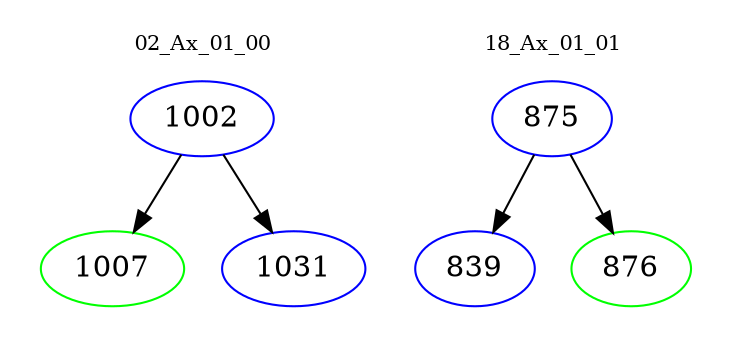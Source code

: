 digraph{
subgraph cluster_0 {
color = white
label = "02_Ax_01_00";
fontsize=10;
T0_1002 [label="1002", color="blue"]
T0_1002 -> T0_1007 [color="black"]
T0_1007 [label="1007", color="green"]
T0_1002 -> T0_1031 [color="black"]
T0_1031 [label="1031", color="blue"]
}
subgraph cluster_1 {
color = white
label = "18_Ax_01_01";
fontsize=10;
T1_875 [label="875", color="blue"]
T1_875 -> T1_839 [color="black"]
T1_839 [label="839", color="blue"]
T1_875 -> T1_876 [color="black"]
T1_876 [label="876", color="green"]
}
}
